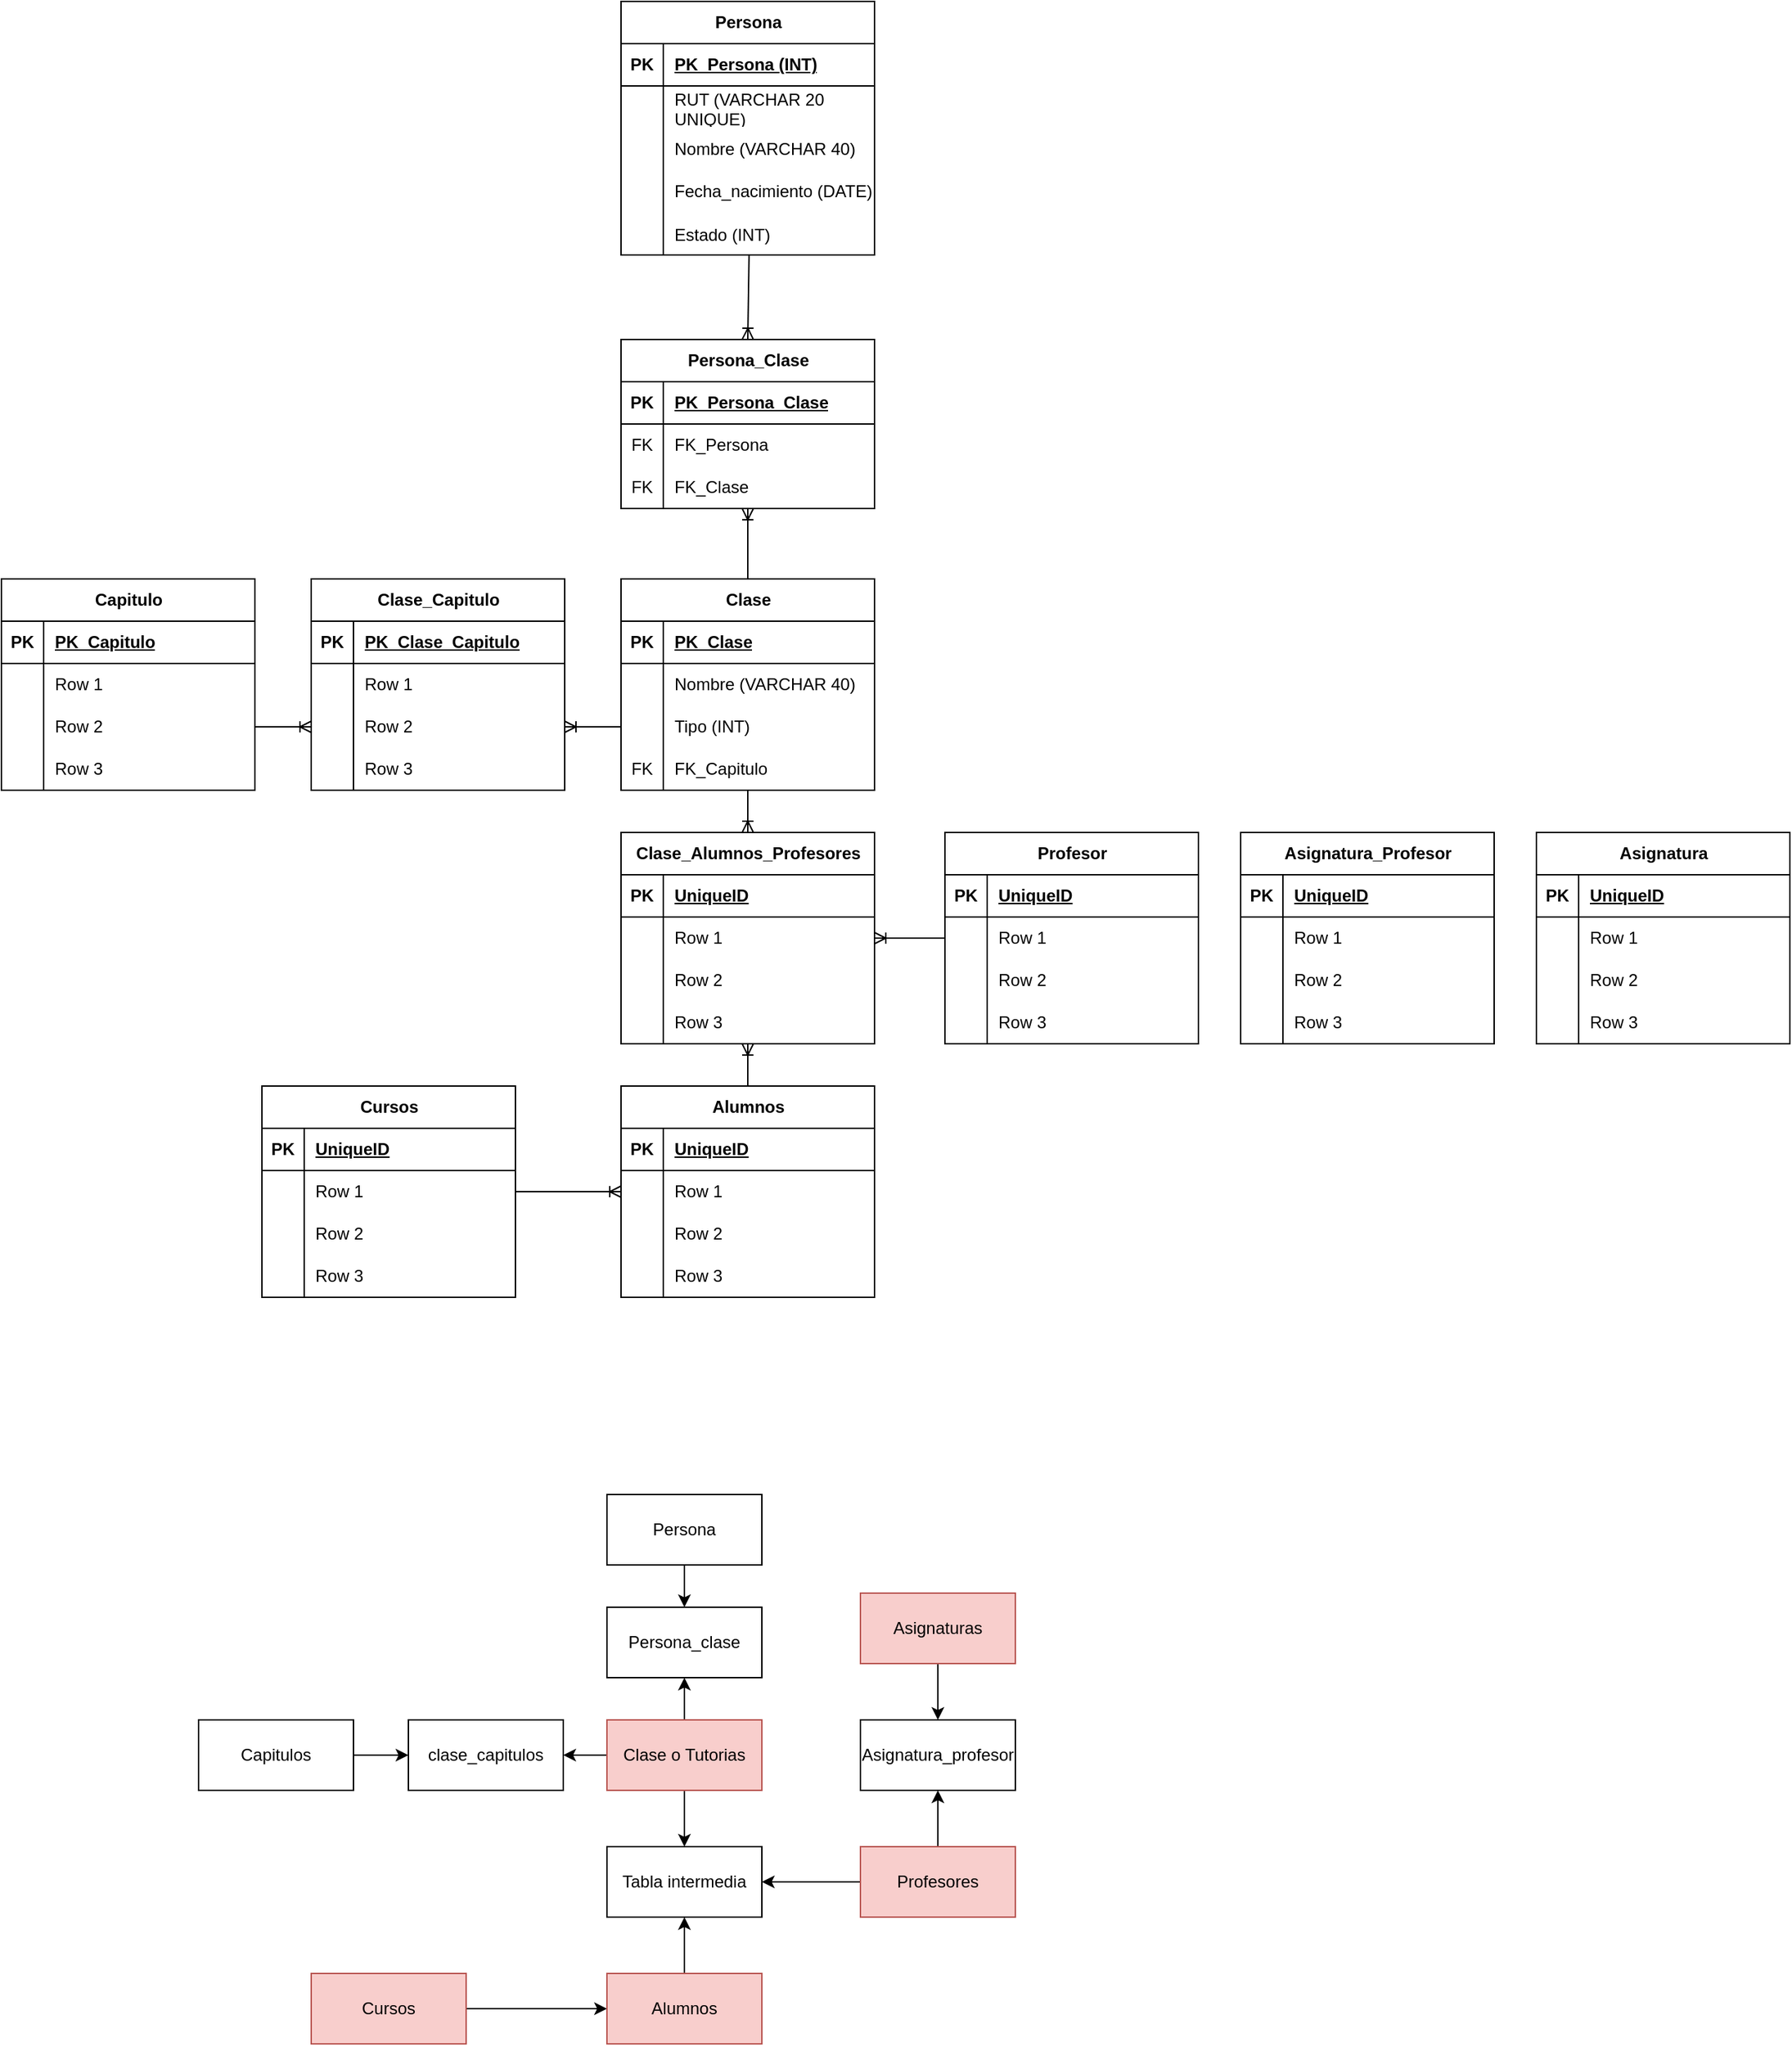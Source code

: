 <mxfile version="21.2.9" type="device">
  <diagram name="Página-1" id="-3SfGGY65m3HODbIYeNW">
    <mxGraphModel dx="1379" dy="1965" grid="1" gridSize="10" guides="1" tooltips="1" connect="1" arrows="1" fold="1" page="1" pageScale="1" pageWidth="827" pageHeight="1169" math="0" shadow="0">
      <root>
        <mxCell id="0" />
        <mxCell id="1" parent="0" />
        <mxCell id="-TCBAffsv6hksoeef8Ba-17" style="edgeStyle=orthogonalEdgeStyle;rounded=0;orthogonalLoop=1;jettySize=auto;html=1;" edge="1" parent="1" source="-TCBAffsv6hksoeef8Ba-10" target="-TCBAffsv6hksoeef8Ba-12">
          <mxGeometry relative="1" as="geometry" />
        </mxCell>
        <mxCell id="-TCBAffsv6hksoeef8Ba-10" value="Cursos" style="html=1;whiteSpace=wrap;fillColor=#f8cecc;strokeColor=#b85450;" vertex="1" parent="1">
          <mxGeometry x="290" y="1260" width="110" height="50" as="geometry" />
        </mxCell>
        <mxCell id="-TCBAffsv6hksoeef8Ba-38" style="edgeStyle=orthogonalEdgeStyle;rounded=0;orthogonalLoop=1;jettySize=auto;html=1;exitX=0;exitY=0.5;exitDx=0;exitDy=0;entryX=1;entryY=0.5;entryDx=0;entryDy=0;" edge="1" parent="1" source="-TCBAffsv6hksoeef8Ba-11" target="-TCBAffsv6hksoeef8Ba-34">
          <mxGeometry relative="1" as="geometry" />
        </mxCell>
        <mxCell id="-TCBAffsv6hksoeef8Ba-42" style="edgeStyle=orthogonalEdgeStyle;rounded=0;orthogonalLoop=1;jettySize=auto;html=1;exitX=0.5;exitY=1;exitDx=0;exitDy=0;entryX=0.5;entryY=0;entryDx=0;entryDy=0;" edge="1" parent="1" source="-TCBAffsv6hksoeef8Ba-11" target="-TCBAffsv6hksoeef8Ba-23">
          <mxGeometry relative="1" as="geometry" />
        </mxCell>
        <mxCell id="-TCBAffsv6hksoeef8Ba-46" style="edgeStyle=orthogonalEdgeStyle;rounded=0;orthogonalLoop=1;jettySize=auto;html=1;exitX=0.5;exitY=0;exitDx=0;exitDy=0;entryX=0.5;entryY=1;entryDx=0;entryDy=0;" edge="1" parent="1" source="-TCBAffsv6hksoeef8Ba-11" target="-TCBAffsv6hksoeef8Ba-44">
          <mxGeometry relative="1" as="geometry" />
        </mxCell>
        <mxCell id="-TCBAffsv6hksoeef8Ba-11" value="Clase o Tutorias" style="html=1;whiteSpace=wrap;fillColor=#f8cecc;strokeColor=#b85450;" vertex="1" parent="1">
          <mxGeometry x="500" y="1080" width="110" height="50" as="geometry" />
        </mxCell>
        <mxCell id="-TCBAffsv6hksoeef8Ba-43" value="" style="edgeStyle=orthogonalEdgeStyle;rounded=0;orthogonalLoop=1;jettySize=auto;html=1;" edge="1" parent="1" source="-TCBAffsv6hksoeef8Ba-12" target="-TCBAffsv6hksoeef8Ba-23">
          <mxGeometry relative="1" as="geometry" />
        </mxCell>
        <mxCell id="-TCBAffsv6hksoeef8Ba-12" value="Alumnos" style="html=1;whiteSpace=wrap;fillColor=#f8cecc;strokeColor=#b85450;" vertex="1" parent="1">
          <mxGeometry x="500" y="1260" width="110" height="50" as="geometry" />
        </mxCell>
        <mxCell id="-TCBAffsv6hksoeef8Ba-40" style="edgeStyle=orthogonalEdgeStyle;rounded=0;orthogonalLoop=1;jettySize=auto;html=1;exitX=0.5;exitY=0;exitDx=0;exitDy=0;" edge="1" parent="1" source="-TCBAffsv6hksoeef8Ba-13" target="-TCBAffsv6hksoeef8Ba-27">
          <mxGeometry relative="1" as="geometry" />
        </mxCell>
        <mxCell id="-TCBAffsv6hksoeef8Ba-41" style="edgeStyle=orthogonalEdgeStyle;rounded=0;orthogonalLoop=1;jettySize=auto;html=1;exitX=0;exitY=0.5;exitDx=0;exitDy=0;entryX=1;entryY=0.5;entryDx=0;entryDy=0;" edge="1" parent="1" source="-TCBAffsv6hksoeef8Ba-13" target="-TCBAffsv6hksoeef8Ba-23">
          <mxGeometry relative="1" as="geometry" />
        </mxCell>
        <mxCell id="-TCBAffsv6hksoeef8Ba-13" value="Profesores" style="html=1;whiteSpace=wrap;fillColor=#f8cecc;strokeColor=#b85450;" vertex="1" parent="1">
          <mxGeometry x="680" y="1170" width="110" height="50" as="geometry" />
        </mxCell>
        <mxCell id="-TCBAffsv6hksoeef8Ba-39" style="edgeStyle=orthogonalEdgeStyle;rounded=0;orthogonalLoop=1;jettySize=auto;html=1;exitX=0.5;exitY=1;exitDx=0;exitDy=0;" edge="1" parent="1" source="-TCBAffsv6hksoeef8Ba-14" target="-TCBAffsv6hksoeef8Ba-27">
          <mxGeometry relative="1" as="geometry" />
        </mxCell>
        <mxCell id="-TCBAffsv6hksoeef8Ba-14" value="Asignaturas" style="html=1;whiteSpace=wrap;fillColor=#f8cecc;strokeColor=#b85450;" vertex="1" parent="1">
          <mxGeometry x="680" y="990" width="110" height="50" as="geometry" />
        </mxCell>
        <mxCell id="-TCBAffsv6hksoeef8Ba-23" value="Tabla intermedia" style="html=1;whiteSpace=wrap;" vertex="1" parent="1">
          <mxGeometry x="500" y="1170" width="110" height="50" as="geometry" />
        </mxCell>
        <mxCell id="-TCBAffsv6hksoeef8Ba-27" value="Asignatura_profesor" style="html=1;whiteSpace=wrap;" vertex="1" parent="1">
          <mxGeometry x="680" y="1080" width="110" height="50" as="geometry" />
        </mxCell>
        <mxCell id="-TCBAffsv6hksoeef8Ba-35" style="edgeStyle=orthogonalEdgeStyle;rounded=0;orthogonalLoop=1;jettySize=auto;html=1;exitX=1;exitY=0.5;exitDx=0;exitDy=0;entryX=0;entryY=0.5;entryDx=0;entryDy=0;" edge="1" parent="1" source="-TCBAffsv6hksoeef8Ba-32" target="-TCBAffsv6hksoeef8Ba-34">
          <mxGeometry relative="1" as="geometry" />
        </mxCell>
        <mxCell id="-TCBAffsv6hksoeef8Ba-32" value="Capitulos" style="html=1;whiteSpace=wrap;" vertex="1" parent="1">
          <mxGeometry x="210" y="1080" width="110" height="50" as="geometry" />
        </mxCell>
        <mxCell id="-TCBAffsv6hksoeef8Ba-34" value="clase_capitulos" style="html=1;whiteSpace=wrap;" vertex="1" parent="1">
          <mxGeometry x="359" y="1080" width="110" height="50" as="geometry" />
        </mxCell>
        <mxCell id="-TCBAffsv6hksoeef8Ba-44" value="Persona_clase" style="html=1;whiteSpace=wrap;" vertex="1" parent="1">
          <mxGeometry x="500" y="1000" width="110" height="50" as="geometry" />
        </mxCell>
        <mxCell id="-TCBAffsv6hksoeef8Ba-47" style="edgeStyle=orthogonalEdgeStyle;rounded=0;orthogonalLoop=1;jettySize=auto;html=1;exitX=0.5;exitY=1;exitDx=0;exitDy=0;entryX=0.5;entryY=0;entryDx=0;entryDy=0;" edge="1" parent="1" source="-TCBAffsv6hksoeef8Ba-45" target="-TCBAffsv6hksoeef8Ba-44">
          <mxGeometry relative="1" as="geometry" />
        </mxCell>
        <mxCell id="-TCBAffsv6hksoeef8Ba-45" value="Persona" style="html=1;whiteSpace=wrap;" vertex="1" parent="1">
          <mxGeometry x="500" y="920" width="110" height="50" as="geometry" />
        </mxCell>
        <mxCell id="-TCBAffsv6hksoeef8Ba-53" value="Alumnos" style="shape=table;startSize=30;container=1;collapsible=1;childLayout=tableLayout;fixedRows=1;rowLines=0;fontStyle=1;align=center;resizeLast=1;html=1;" vertex="1" parent="1">
          <mxGeometry x="510" y="630" width="180" height="150" as="geometry" />
        </mxCell>
        <mxCell id="-TCBAffsv6hksoeef8Ba-54" value="" style="shape=tableRow;horizontal=0;startSize=0;swimlaneHead=0;swimlaneBody=0;fillColor=none;collapsible=0;dropTarget=0;points=[[0,0.5],[1,0.5]];portConstraint=eastwest;top=0;left=0;right=0;bottom=1;" vertex="1" parent="-TCBAffsv6hksoeef8Ba-53">
          <mxGeometry y="30" width="180" height="30" as="geometry" />
        </mxCell>
        <mxCell id="-TCBAffsv6hksoeef8Ba-55" value="PK" style="shape=partialRectangle;connectable=0;fillColor=none;top=0;left=0;bottom=0;right=0;fontStyle=1;overflow=hidden;whiteSpace=wrap;html=1;" vertex="1" parent="-TCBAffsv6hksoeef8Ba-54">
          <mxGeometry width="30" height="30" as="geometry">
            <mxRectangle width="30" height="30" as="alternateBounds" />
          </mxGeometry>
        </mxCell>
        <mxCell id="-TCBAffsv6hksoeef8Ba-56" value="UniqueID" style="shape=partialRectangle;connectable=0;fillColor=none;top=0;left=0;bottom=0;right=0;align=left;spacingLeft=6;fontStyle=5;overflow=hidden;whiteSpace=wrap;html=1;" vertex="1" parent="-TCBAffsv6hksoeef8Ba-54">
          <mxGeometry x="30" width="150" height="30" as="geometry">
            <mxRectangle width="150" height="30" as="alternateBounds" />
          </mxGeometry>
        </mxCell>
        <mxCell id="-TCBAffsv6hksoeef8Ba-57" value="" style="shape=tableRow;horizontal=0;startSize=0;swimlaneHead=0;swimlaneBody=0;fillColor=none;collapsible=0;dropTarget=0;points=[[0,0.5],[1,0.5]];portConstraint=eastwest;top=0;left=0;right=0;bottom=0;" vertex="1" parent="-TCBAffsv6hksoeef8Ba-53">
          <mxGeometry y="60" width="180" height="30" as="geometry" />
        </mxCell>
        <mxCell id="-TCBAffsv6hksoeef8Ba-58" value="" style="shape=partialRectangle;connectable=0;fillColor=none;top=0;left=0;bottom=0;right=0;editable=1;overflow=hidden;whiteSpace=wrap;html=1;" vertex="1" parent="-TCBAffsv6hksoeef8Ba-57">
          <mxGeometry width="30" height="30" as="geometry">
            <mxRectangle width="30" height="30" as="alternateBounds" />
          </mxGeometry>
        </mxCell>
        <mxCell id="-TCBAffsv6hksoeef8Ba-59" value="Row 1" style="shape=partialRectangle;connectable=0;fillColor=none;top=0;left=0;bottom=0;right=0;align=left;spacingLeft=6;overflow=hidden;whiteSpace=wrap;html=1;" vertex="1" parent="-TCBAffsv6hksoeef8Ba-57">
          <mxGeometry x="30" width="150" height="30" as="geometry">
            <mxRectangle width="150" height="30" as="alternateBounds" />
          </mxGeometry>
        </mxCell>
        <mxCell id="-TCBAffsv6hksoeef8Ba-60" value="" style="shape=tableRow;horizontal=0;startSize=0;swimlaneHead=0;swimlaneBody=0;fillColor=none;collapsible=0;dropTarget=0;points=[[0,0.5],[1,0.5]];portConstraint=eastwest;top=0;left=0;right=0;bottom=0;" vertex="1" parent="-TCBAffsv6hksoeef8Ba-53">
          <mxGeometry y="90" width="180" height="30" as="geometry" />
        </mxCell>
        <mxCell id="-TCBAffsv6hksoeef8Ba-61" value="" style="shape=partialRectangle;connectable=0;fillColor=none;top=0;left=0;bottom=0;right=0;editable=1;overflow=hidden;whiteSpace=wrap;html=1;" vertex="1" parent="-TCBAffsv6hksoeef8Ba-60">
          <mxGeometry width="30" height="30" as="geometry">
            <mxRectangle width="30" height="30" as="alternateBounds" />
          </mxGeometry>
        </mxCell>
        <mxCell id="-TCBAffsv6hksoeef8Ba-62" value="Row 2" style="shape=partialRectangle;connectable=0;fillColor=none;top=0;left=0;bottom=0;right=0;align=left;spacingLeft=6;overflow=hidden;whiteSpace=wrap;html=1;" vertex="1" parent="-TCBAffsv6hksoeef8Ba-60">
          <mxGeometry x="30" width="150" height="30" as="geometry">
            <mxRectangle width="150" height="30" as="alternateBounds" />
          </mxGeometry>
        </mxCell>
        <mxCell id="-TCBAffsv6hksoeef8Ba-63" value="" style="shape=tableRow;horizontal=0;startSize=0;swimlaneHead=0;swimlaneBody=0;fillColor=none;collapsible=0;dropTarget=0;points=[[0,0.5],[1,0.5]];portConstraint=eastwest;top=0;left=0;right=0;bottom=0;" vertex="1" parent="-TCBAffsv6hksoeef8Ba-53">
          <mxGeometry y="120" width="180" height="30" as="geometry" />
        </mxCell>
        <mxCell id="-TCBAffsv6hksoeef8Ba-64" value="" style="shape=partialRectangle;connectable=0;fillColor=none;top=0;left=0;bottom=0;right=0;editable=1;overflow=hidden;whiteSpace=wrap;html=1;" vertex="1" parent="-TCBAffsv6hksoeef8Ba-63">
          <mxGeometry width="30" height="30" as="geometry">
            <mxRectangle width="30" height="30" as="alternateBounds" />
          </mxGeometry>
        </mxCell>
        <mxCell id="-TCBAffsv6hksoeef8Ba-65" value="Row 3" style="shape=partialRectangle;connectable=0;fillColor=none;top=0;left=0;bottom=0;right=0;align=left;spacingLeft=6;overflow=hidden;whiteSpace=wrap;html=1;" vertex="1" parent="-TCBAffsv6hksoeef8Ba-63">
          <mxGeometry x="30" width="150" height="30" as="geometry">
            <mxRectangle width="150" height="30" as="alternateBounds" />
          </mxGeometry>
        </mxCell>
        <mxCell id="-TCBAffsv6hksoeef8Ba-66" value="Clase" style="shape=table;startSize=30;container=1;collapsible=1;childLayout=tableLayout;fixedRows=1;rowLines=0;fontStyle=1;align=center;resizeLast=1;html=1;" vertex="1" parent="1">
          <mxGeometry x="510" y="270" width="180" height="150" as="geometry" />
        </mxCell>
        <mxCell id="-TCBAffsv6hksoeef8Ba-67" value="" style="shape=tableRow;horizontal=0;startSize=0;swimlaneHead=0;swimlaneBody=0;fillColor=none;collapsible=0;dropTarget=0;points=[[0,0.5],[1,0.5]];portConstraint=eastwest;top=0;left=0;right=0;bottom=1;" vertex="1" parent="-TCBAffsv6hksoeef8Ba-66">
          <mxGeometry y="30" width="180" height="30" as="geometry" />
        </mxCell>
        <mxCell id="-TCBAffsv6hksoeef8Ba-68" value="PK" style="shape=partialRectangle;connectable=0;fillColor=none;top=0;left=0;bottom=0;right=0;fontStyle=1;overflow=hidden;whiteSpace=wrap;html=1;" vertex="1" parent="-TCBAffsv6hksoeef8Ba-67">
          <mxGeometry width="30" height="30" as="geometry">
            <mxRectangle width="30" height="30" as="alternateBounds" />
          </mxGeometry>
        </mxCell>
        <mxCell id="-TCBAffsv6hksoeef8Ba-69" value="PK_Clase" style="shape=partialRectangle;connectable=0;fillColor=none;top=0;left=0;bottom=0;right=0;align=left;spacingLeft=6;fontStyle=5;overflow=hidden;whiteSpace=wrap;html=1;" vertex="1" parent="-TCBAffsv6hksoeef8Ba-67">
          <mxGeometry x="30" width="150" height="30" as="geometry">
            <mxRectangle width="150" height="30" as="alternateBounds" />
          </mxGeometry>
        </mxCell>
        <mxCell id="-TCBAffsv6hksoeef8Ba-70" value="" style="shape=tableRow;horizontal=0;startSize=0;swimlaneHead=0;swimlaneBody=0;fillColor=none;collapsible=0;dropTarget=0;points=[[0,0.5],[1,0.5]];portConstraint=eastwest;top=0;left=0;right=0;bottom=0;" vertex="1" parent="-TCBAffsv6hksoeef8Ba-66">
          <mxGeometry y="60" width="180" height="30" as="geometry" />
        </mxCell>
        <mxCell id="-TCBAffsv6hksoeef8Ba-71" value="" style="shape=partialRectangle;connectable=0;fillColor=none;top=0;left=0;bottom=0;right=0;editable=1;overflow=hidden;whiteSpace=wrap;html=1;" vertex="1" parent="-TCBAffsv6hksoeef8Ba-70">
          <mxGeometry width="30" height="30" as="geometry">
            <mxRectangle width="30" height="30" as="alternateBounds" />
          </mxGeometry>
        </mxCell>
        <mxCell id="-TCBAffsv6hksoeef8Ba-72" value="Nombre (VARCHAR 40)" style="shape=partialRectangle;connectable=0;fillColor=none;top=0;left=0;bottom=0;right=0;align=left;spacingLeft=6;overflow=hidden;whiteSpace=wrap;html=1;" vertex="1" parent="-TCBAffsv6hksoeef8Ba-70">
          <mxGeometry x="30" width="150" height="30" as="geometry">
            <mxRectangle width="150" height="30" as="alternateBounds" />
          </mxGeometry>
        </mxCell>
        <mxCell id="-TCBAffsv6hksoeef8Ba-73" value="" style="shape=tableRow;horizontal=0;startSize=0;swimlaneHead=0;swimlaneBody=0;fillColor=none;collapsible=0;dropTarget=0;points=[[0,0.5],[1,0.5]];portConstraint=eastwest;top=0;left=0;right=0;bottom=0;" vertex="1" parent="-TCBAffsv6hksoeef8Ba-66">
          <mxGeometry y="90" width="180" height="30" as="geometry" />
        </mxCell>
        <mxCell id="-TCBAffsv6hksoeef8Ba-74" value="" style="shape=partialRectangle;connectable=0;fillColor=none;top=0;left=0;bottom=0;right=0;editable=1;overflow=hidden;whiteSpace=wrap;html=1;" vertex="1" parent="-TCBAffsv6hksoeef8Ba-73">
          <mxGeometry width="30" height="30" as="geometry">
            <mxRectangle width="30" height="30" as="alternateBounds" />
          </mxGeometry>
        </mxCell>
        <mxCell id="-TCBAffsv6hksoeef8Ba-75" value="Tipo (INT)" style="shape=partialRectangle;connectable=0;fillColor=none;top=0;left=0;bottom=0;right=0;align=left;spacingLeft=6;overflow=hidden;whiteSpace=wrap;html=1;" vertex="1" parent="-TCBAffsv6hksoeef8Ba-73">
          <mxGeometry x="30" width="150" height="30" as="geometry">
            <mxRectangle width="150" height="30" as="alternateBounds" />
          </mxGeometry>
        </mxCell>
        <mxCell id="-TCBAffsv6hksoeef8Ba-209" value="" style="shape=tableRow;horizontal=0;startSize=0;swimlaneHead=0;swimlaneBody=0;fillColor=none;collapsible=0;dropTarget=0;points=[[0,0.5],[1,0.5]];portConstraint=eastwest;top=0;left=0;right=0;bottom=0;" vertex="1" parent="-TCBAffsv6hksoeef8Ba-66">
          <mxGeometry y="120" width="180" height="30" as="geometry" />
        </mxCell>
        <mxCell id="-TCBAffsv6hksoeef8Ba-210" value="FK" style="shape=partialRectangle;connectable=0;fillColor=none;top=0;left=0;bottom=0;right=0;fontStyle=0;overflow=hidden;whiteSpace=wrap;html=1;" vertex="1" parent="-TCBAffsv6hksoeef8Ba-209">
          <mxGeometry width="30" height="30" as="geometry">
            <mxRectangle width="30" height="30" as="alternateBounds" />
          </mxGeometry>
        </mxCell>
        <mxCell id="-TCBAffsv6hksoeef8Ba-211" value="FK_Capitulo" style="shape=partialRectangle;connectable=0;fillColor=none;top=0;left=0;bottom=0;right=0;align=left;spacingLeft=6;fontStyle=0;overflow=hidden;whiteSpace=wrap;html=1;" vertex="1" parent="-TCBAffsv6hksoeef8Ba-209">
          <mxGeometry x="30" width="150" height="30" as="geometry">
            <mxRectangle width="150" height="30" as="alternateBounds" />
          </mxGeometry>
        </mxCell>
        <mxCell id="-TCBAffsv6hksoeef8Ba-79" value="Persona" style="shape=table;startSize=30;container=1;collapsible=1;childLayout=tableLayout;fixedRows=1;rowLines=0;fontStyle=1;align=center;resizeLast=1;html=1;" vertex="1" parent="1">
          <mxGeometry x="510" y="-140" width="180" height="180" as="geometry" />
        </mxCell>
        <mxCell id="-TCBAffsv6hksoeef8Ba-80" value="" style="shape=tableRow;horizontal=0;startSize=0;swimlaneHead=0;swimlaneBody=0;fillColor=none;collapsible=0;dropTarget=0;points=[[0,0.5],[1,0.5]];portConstraint=eastwest;top=0;left=0;right=0;bottom=1;" vertex="1" parent="-TCBAffsv6hksoeef8Ba-79">
          <mxGeometry y="30" width="180" height="30" as="geometry" />
        </mxCell>
        <mxCell id="-TCBAffsv6hksoeef8Ba-81" value="PK" style="shape=partialRectangle;connectable=0;fillColor=none;top=0;left=0;bottom=0;right=0;fontStyle=1;overflow=hidden;whiteSpace=wrap;html=1;" vertex="1" parent="-TCBAffsv6hksoeef8Ba-80">
          <mxGeometry width="30" height="30" as="geometry">
            <mxRectangle width="30" height="30" as="alternateBounds" />
          </mxGeometry>
        </mxCell>
        <mxCell id="-TCBAffsv6hksoeef8Ba-82" value="PK_Persona (INT)" style="shape=partialRectangle;connectable=0;fillColor=none;top=0;left=0;bottom=0;right=0;align=left;spacingLeft=6;fontStyle=5;overflow=hidden;whiteSpace=wrap;html=1;" vertex="1" parent="-TCBAffsv6hksoeef8Ba-80">
          <mxGeometry x="30" width="150" height="30" as="geometry">
            <mxRectangle width="150" height="30" as="alternateBounds" />
          </mxGeometry>
        </mxCell>
        <mxCell id="-TCBAffsv6hksoeef8Ba-89" value="" style="shape=tableRow;horizontal=0;startSize=0;swimlaneHead=0;swimlaneBody=0;fillColor=none;collapsible=0;dropTarget=0;points=[[0,0.5],[1,0.5]];portConstraint=eastwest;top=0;left=0;right=0;bottom=0;" vertex="1" parent="-TCBAffsv6hksoeef8Ba-79">
          <mxGeometry y="60" width="180" height="30" as="geometry" />
        </mxCell>
        <mxCell id="-TCBAffsv6hksoeef8Ba-90" value="" style="shape=partialRectangle;connectable=0;fillColor=none;top=0;left=0;bottom=0;right=0;editable=1;overflow=hidden;whiteSpace=wrap;html=1;" vertex="1" parent="-TCBAffsv6hksoeef8Ba-89">
          <mxGeometry width="30" height="30" as="geometry">
            <mxRectangle width="30" height="30" as="alternateBounds" />
          </mxGeometry>
        </mxCell>
        <mxCell id="-TCBAffsv6hksoeef8Ba-91" value="RUT (VARCHAR 20 UNIQUE)" style="shape=partialRectangle;connectable=0;fillColor=none;top=0;left=0;bottom=0;right=0;align=left;spacingLeft=6;overflow=hidden;whiteSpace=wrap;html=1;" vertex="1" parent="-TCBAffsv6hksoeef8Ba-89">
          <mxGeometry x="30" width="150" height="30" as="geometry">
            <mxRectangle width="150" height="30" as="alternateBounds" />
          </mxGeometry>
        </mxCell>
        <mxCell id="-TCBAffsv6hksoeef8Ba-83" value="" style="shape=tableRow;horizontal=0;startSize=0;swimlaneHead=0;swimlaneBody=0;fillColor=none;collapsible=0;dropTarget=0;points=[[0,0.5],[1,0.5]];portConstraint=eastwest;top=0;left=0;right=0;bottom=0;" vertex="1" parent="-TCBAffsv6hksoeef8Ba-79">
          <mxGeometry y="90" width="180" height="30" as="geometry" />
        </mxCell>
        <mxCell id="-TCBAffsv6hksoeef8Ba-84" value="" style="shape=partialRectangle;connectable=0;fillColor=none;top=0;left=0;bottom=0;right=0;editable=1;overflow=hidden;whiteSpace=wrap;html=1;" vertex="1" parent="-TCBAffsv6hksoeef8Ba-83">
          <mxGeometry width="30" height="30" as="geometry">
            <mxRectangle width="30" height="30" as="alternateBounds" />
          </mxGeometry>
        </mxCell>
        <mxCell id="-TCBAffsv6hksoeef8Ba-85" value="Nombre (VARCHAR 40)" style="shape=partialRectangle;connectable=0;fillColor=none;top=0;left=0;bottom=0;right=0;align=left;spacingLeft=6;overflow=hidden;whiteSpace=wrap;html=1;" vertex="1" parent="-TCBAffsv6hksoeef8Ba-83">
          <mxGeometry x="30" width="150" height="30" as="geometry">
            <mxRectangle width="150" height="30" as="alternateBounds" />
          </mxGeometry>
        </mxCell>
        <mxCell id="-TCBAffsv6hksoeef8Ba-86" value="" style="shape=tableRow;horizontal=0;startSize=0;swimlaneHead=0;swimlaneBody=0;fillColor=none;collapsible=0;dropTarget=0;points=[[0,0.5],[1,0.5]];portConstraint=eastwest;top=0;left=0;right=0;bottom=0;" vertex="1" parent="-TCBAffsv6hksoeef8Ba-79">
          <mxGeometry y="120" width="180" height="30" as="geometry" />
        </mxCell>
        <mxCell id="-TCBAffsv6hksoeef8Ba-87" value="" style="shape=partialRectangle;connectable=0;fillColor=none;top=0;left=0;bottom=0;right=0;editable=1;overflow=hidden;whiteSpace=wrap;html=1;" vertex="1" parent="-TCBAffsv6hksoeef8Ba-86">
          <mxGeometry width="30" height="30" as="geometry">
            <mxRectangle width="30" height="30" as="alternateBounds" />
          </mxGeometry>
        </mxCell>
        <mxCell id="-TCBAffsv6hksoeef8Ba-88" value="Fecha_nacimiento (DATE)" style="shape=partialRectangle;connectable=0;fillColor=none;top=0;left=0;bottom=0;right=0;align=left;spacingLeft=6;overflow=hidden;whiteSpace=wrap;html=1;" vertex="1" parent="-TCBAffsv6hksoeef8Ba-86">
          <mxGeometry x="30" width="150" height="30" as="geometry">
            <mxRectangle width="150" height="30" as="alternateBounds" />
          </mxGeometry>
        </mxCell>
        <mxCell id="-TCBAffsv6hksoeef8Ba-199" value="" style="shape=tableRow;horizontal=0;startSize=0;swimlaneHead=0;swimlaneBody=0;fillColor=none;collapsible=0;dropTarget=0;points=[[0,0.5],[1,0.5]];portConstraint=eastwest;top=0;left=0;right=0;bottom=0;" vertex="1" parent="-TCBAffsv6hksoeef8Ba-79">
          <mxGeometry y="150" width="180" height="30" as="geometry" />
        </mxCell>
        <mxCell id="-TCBAffsv6hksoeef8Ba-200" value="" style="shape=partialRectangle;connectable=0;fillColor=none;top=0;left=0;bottom=0;right=0;editable=1;overflow=hidden;" vertex="1" parent="-TCBAffsv6hksoeef8Ba-199">
          <mxGeometry width="30" height="30" as="geometry">
            <mxRectangle width="30" height="30" as="alternateBounds" />
          </mxGeometry>
        </mxCell>
        <mxCell id="-TCBAffsv6hksoeef8Ba-201" value="Estado (INT)" style="shape=partialRectangle;connectable=0;fillColor=none;top=0;left=0;bottom=0;right=0;align=left;spacingLeft=6;overflow=hidden;" vertex="1" parent="-TCBAffsv6hksoeef8Ba-199">
          <mxGeometry x="30" width="150" height="30" as="geometry">
            <mxRectangle width="150" height="30" as="alternateBounds" />
          </mxGeometry>
        </mxCell>
        <mxCell id="-TCBAffsv6hksoeef8Ba-92" value="Persona_Clase" style="shape=table;startSize=30;container=1;collapsible=1;childLayout=tableLayout;fixedRows=1;rowLines=0;fontStyle=1;align=center;resizeLast=1;html=1;" vertex="1" parent="1">
          <mxGeometry x="510" y="100" width="180" height="120" as="geometry" />
        </mxCell>
        <mxCell id="-TCBAffsv6hksoeef8Ba-93" value="" style="shape=tableRow;horizontal=0;startSize=0;swimlaneHead=0;swimlaneBody=0;fillColor=none;collapsible=0;dropTarget=0;points=[[0,0.5],[1,0.5]];portConstraint=eastwest;top=0;left=0;right=0;bottom=1;" vertex="1" parent="-TCBAffsv6hksoeef8Ba-92">
          <mxGeometry y="30" width="180" height="30" as="geometry" />
        </mxCell>
        <mxCell id="-TCBAffsv6hksoeef8Ba-94" value="PK" style="shape=partialRectangle;connectable=0;fillColor=none;top=0;left=0;bottom=0;right=0;fontStyle=1;overflow=hidden;whiteSpace=wrap;html=1;" vertex="1" parent="-TCBAffsv6hksoeef8Ba-93">
          <mxGeometry width="30" height="30" as="geometry">
            <mxRectangle width="30" height="30" as="alternateBounds" />
          </mxGeometry>
        </mxCell>
        <mxCell id="-TCBAffsv6hksoeef8Ba-95" value="PK_Persona_Clase" style="shape=partialRectangle;connectable=0;fillColor=none;top=0;left=0;bottom=0;right=0;align=left;spacingLeft=6;fontStyle=5;overflow=hidden;whiteSpace=wrap;html=1;" vertex="1" parent="-TCBAffsv6hksoeef8Ba-93">
          <mxGeometry x="30" width="150" height="30" as="geometry">
            <mxRectangle width="150" height="30" as="alternateBounds" />
          </mxGeometry>
        </mxCell>
        <mxCell id="-TCBAffsv6hksoeef8Ba-203" value="" style="shape=tableRow;horizontal=0;startSize=0;swimlaneHead=0;swimlaneBody=0;fillColor=none;collapsible=0;dropTarget=0;points=[[0,0.5],[1,0.5]];portConstraint=eastwest;top=0;left=0;right=0;bottom=0;" vertex="1" parent="-TCBAffsv6hksoeef8Ba-92">
          <mxGeometry y="60" width="180" height="30" as="geometry" />
        </mxCell>
        <mxCell id="-TCBAffsv6hksoeef8Ba-204" value="FK" style="shape=partialRectangle;connectable=0;fillColor=none;top=0;left=0;bottom=0;right=0;fontStyle=0;overflow=hidden;whiteSpace=wrap;html=1;" vertex="1" parent="-TCBAffsv6hksoeef8Ba-203">
          <mxGeometry width="30" height="30" as="geometry">
            <mxRectangle width="30" height="30" as="alternateBounds" />
          </mxGeometry>
        </mxCell>
        <mxCell id="-TCBAffsv6hksoeef8Ba-205" value="FK_Persona" style="shape=partialRectangle;connectable=0;fillColor=none;top=0;left=0;bottom=0;right=0;align=left;spacingLeft=6;fontStyle=0;overflow=hidden;whiteSpace=wrap;html=1;" vertex="1" parent="-TCBAffsv6hksoeef8Ba-203">
          <mxGeometry x="30" width="150" height="30" as="geometry">
            <mxRectangle width="150" height="30" as="alternateBounds" />
          </mxGeometry>
        </mxCell>
        <mxCell id="-TCBAffsv6hksoeef8Ba-206" value="" style="shape=tableRow;horizontal=0;startSize=0;swimlaneHead=0;swimlaneBody=0;fillColor=none;collapsible=0;dropTarget=0;points=[[0,0.5],[1,0.5]];portConstraint=eastwest;top=0;left=0;right=0;bottom=0;" vertex="1" parent="-TCBAffsv6hksoeef8Ba-92">
          <mxGeometry y="90" width="180" height="30" as="geometry" />
        </mxCell>
        <mxCell id="-TCBAffsv6hksoeef8Ba-207" value="FK" style="shape=partialRectangle;connectable=0;fillColor=none;top=0;left=0;bottom=0;right=0;fontStyle=0;overflow=hidden;whiteSpace=wrap;html=1;" vertex="1" parent="-TCBAffsv6hksoeef8Ba-206">
          <mxGeometry width="30" height="30" as="geometry">
            <mxRectangle width="30" height="30" as="alternateBounds" />
          </mxGeometry>
        </mxCell>
        <mxCell id="-TCBAffsv6hksoeef8Ba-208" value="FK_Clase" style="shape=partialRectangle;connectable=0;fillColor=none;top=0;left=0;bottom=0;right=0;align=left;spacingLeft=6;fontStyle=0;overflow=hidden;whiteSpace=wrap;html=1;" vertex="1" parent="-TCBAffsv6hksoeef8Ba-206">
          <mxGeometry x="30" width="150" height="30" as="geometry">
            <mxRectangle width="150" height="30" as="alternateBounds" />
          </mxGeometry>
        </mxCell>
        <mxCell id="-TCBAffsv6hksoeef8Ba-105" value="Cursos" style="shape=table;startSize=30;container=1;collapsible=1;childLayout=tableLayout;fixedRows=1;rowLines=0;fontStyle=1;align=center;resizeLast=1;html=1;" vertex="1" parent="1">
          <mxGeometry x="255" y="630" width="180" height="150" as="geometry" />
        </mxCell>
        <mxCell id="-TCBAffsv6hksoeef8Ba-106" value="" style="shape=tableRow;horizontal=0;startSize=0;swimlaneHead=0;swimlaneBody=0;fillColor=none;collapsible=0;dropTarget=0;points=[[0,0.5],[1,0.5]];portConstraint=eastwest;top=0;left=0;right=0;bottom=1;" vertex="1" parent="-TCBAffsv6hksoeef8Ba-105">
          <mxGeometry y="30" width="180" height="30" as="geometry" />
        </mxCell>
        <mxCell id="-TCBAffsv6hksoeef8Ba-107" value="PK" style="shape=partialRectangle;connectable=0;fillColor=none;top=0;left=0;bottom=0;right=0;fontStyle=1;overflow=hidden;whiteSpace=wrap;html=1;" vertex="1" parent="-TCBAffsv6hksoeef8Ba-106">
          <mxGeometry width="30" height="30" as="geometry">
            <mxRectangle width="30" height="30" as="alternateBounds" />
          </mxGeometry>
        </mxCell>
        <mxCell id="-TCBAffsv6hksoeef8Ba-108" value="UniqueID" style="shape=partialRectangle;connectable=0;fillColor=none;top=0;left=0;bottom=0;right=0;align=left;spacingLeft=6;fontStyle=5;overflow=hidden;whiteSpace=wrap;html=1;" vertex="1" parent="-TCBAffsv6hksoeef8Ba-106">
          <mxGeometry x="30" width="150" height="30" as="geometry">
            <mxRectangle width="150" height="30" as="alternateBounds" />
          </mxGeometry>
        </mxCell>
        <mxCell id="-TCBAffsv6hksoeef8Ba-109" value="" style="shape=tableRow;horizontal=0;startSize=0;swimlaneHead=0;swimlaneBody=0;fillColor=none;collapsible=0;dropTarget=0;points=[[0,0.5],[1,0.5]];portConstraint=eastwest;top=0;left=0;right=0;bottom=0;" vertex="1" parent="-TCBAffsv6hksoeef8Ba-105">
          <mxGeometry y="60" width="180" height="30" as="geometry" />
        </mxCell>
        <mxCell id="-TCBAffsv6hksoeef8Ba-110" value="" style="shape=partialRectangle;connectable=0;fillColor=none;top=0;left=0;bottom=0;right=0;editable=1;overflow=hidden;whiteSpace=wrap;html=1;" vertex="1" parent="-TCBAffsv6hksoeef8Ba-109">
          <mxGeometry width="30" height="30" as="geometry">
            <mxRectangle width="30" height="30" as="alternateBounds" />
          </mxGeometry>
        </mxCell>
        <mxCell id="-TCBAffsv6hksoeef8Ba-111" value="Row 1" style="shape=partialRectangle;connectable=0;fillColor=none;top=0;left=0;bottom=0;right=0;align=left;spacingLeft=6;overflow=hidden;whiteSpace=wrap;html=1;" vertex="1" parent="-TCBAffsv6hksoeef8Ba-109">
          <mxGeometry x="30" width="150" height="30" as="geometry">
            <mxRectangle width="150" height="30" as="alternateBounds" />
          </mxGeometry>
        </mxCell>
        <mxCell id="-TCBAffsv6hksoeef8Ba-112" value="" style="shape=tableRow;horizontal=0;startSize=0;swimlaneHead=0;swimlaneBody=0;fillColor=none;collapsible=0;dropTarget=0;points=[[0,0.5],[1,0.5]];portConstraint=eastwest;top=0;left=0;right=0;bottom=0;" vertex="1" parent="-TCBAffsv6hksoeef8Ba-105">
          <mxGeometry y="90" width="180" height="30" as="geometry" />
        </mxCell>
        <mxCell id="-TCBAffsv6hksoeef8Ba-113" value="" style="shape=partialRectangle;connectable=0;fillColor=none;top=0;left=0;bottom=0;right=0;editable=1;overflow=hidden;whiteSpace=wrap;html=1;" vertex="1" parent="-TCBAffsv6hksoeef8Ba-112">
          <mxGeometry width="30" height="30" as="geometry">
            <mxRectangle width="30" height="30" as="alternateBounds" />
          </mxGeometry>
        </mxCell>
        <mxCell id="-TCBAffsv6hksoeef8Ba-114" value="Row 2" style="shape=partialRectangle;connectable=0;fillColor=none;top=0;left=0;bottom=0;right=0;align=left;spacingLeft=6;overflow=hidden;whiteSpace=wrap;html=1;" vertex="1" parent="-TCBAffsv6hksoeef8Ba-112">
          <mxGeometry x="30" width="150" height="30" as="geometry">
            <mxRectangle width="150" height="30" as="alternateBounds" />
          </mxGeometry>
        </mxCell>
        <mxCell id="-TCBAffsv6hksoeef8Ba-115" value="" style="shape=tableRow;horizontal=0;startSize=0;swimlaneHead=0;swimlaneBody=0;fillColor=none;collapsible=0;dropTarget=0;points=[[0,0.5],[1,0.5]];portConstraint=eastwest;top=0;left=0;right=0;bottom=0;" vertex="1" parent="-TCBAffsv6hksoeef8Ba-105">
          <mxGeometry y="120" width="180" height="30" as="geometry" />
        </mxCell>
        <mxCell id="-TCBAffsv6hksoeef8Ba-116" value="" style="shape=partialRectangle;connectable=0;fillColor=none;top=0;left=0;bottom=0;right=0;editable=1;overflow=hidden;whiteSpace=wrap;html=1;" vertex="1" parent="-TCBAffsv6hksoeef8Ba-115">
          <mxGeometry width="30" height="30" as="geometry">
            <mxRectangle width="30" height="30" as="alternateBounds" />
          </mxGeometry>
        </mxCell>
        <mxCell id="-TCBAffsv6hksoeef8Ba-117" value="Row 3" style="shape=partialRectangle;connectable=0;fillColor=none;top=0;left=0;bottom=0;right=0;align=left;spacingLeft=6;overflow=hidden;whiteSpace=wrap;html=1;" vertex="1" parent="-TCBAffsv6hksoeef8Ba-115">
          <mxGeometry x="30" width="150" height="30" as="geometry">
            <mxRectangle width="150" height="30" as="alternateBounds" />
          </mxGeometry>
        </mxCell>
        <mxCell id="-TCBAffsv6hksoeef8Ba-118" value="Asignatura" style="shape=table;startSize=30;container=1;collapsible=1;childLayout=tableLayout;fixedRows=1;rowLines=0;fontStyle=1;align=center;resizeLast=1;html=1;" vertex="1" parent="1">
          <mxGeometry x="1160" y="450" width="180" height="150" as="geometry" />
        </mxCell>
        <mxCell id="-TCBAffsv6hksoeef8Ba-119" value="" style="shape=tableRow;horizontal=0;startSize=0;swimlaneHead=0;swimlaneBody=0;fillColor=none;collapsible=0;dropTarget=0;points=[[0,0.5],[1,0.5]];portConstraint=eastwest;top=0;left=0;right=0;bottom=1;" vertex="1" parent="-TCBAffsv6hksoeef8Ba-118">
          <mxGeometry y="30" width="180" height="30" as="geometry" />
        </mxCell>
        <mxCell id="-TCBAffsv6hksoeef8Ba-120" value="PK" style="shape=partialRectangle;connectable=0;fillColor=none;top=0;left=0;bottom=0;right=0;fontStyle=1;overflow=hidden;whiteSpace=wrap;html=1;" vertex="1" parent="-TCBAffsv6hksoeef8Ba-119">
          <mxGeometry width="30" height="30" as="geometry">
            <mxRectangle width="30" height="30" as="alternateBounds" />
          </mxGeometry>
        </mxCell>
        <mxCell id="-TCBAffsv6hksoeef8Ba-121" value="UniqueID" style="shape=partialRectangle;connectable=0;fillColor=none;top=0;left=0;bottom=0;right=0;align=left;spacingLeft=6;fontStyle=5;overflow=hidden;whiteSpace=wrap;html=1;" vertex="1" parent="-TCBAffsv6hksoeef8Ba-119">
          <mxGeometry x="30" width="150" height="30" as="geometry">
            <mxRectangle width="150" height="30" as="alternateBounds" />
          </mxGeometry>
        </mxCell>
        <mxCell id="-TCBAffsv6hksoeef8Ba-122" value="" style="shape=tableRow;horizontal=0;startSize=0;swimlaneHead=0;swimlaneBody=0;fillColor=none;collapsible=0;dropTarget=0;points=[[0,0.5],[1,0.5]];portConstraint=eastwest;top=0;left=0;right=0;bottom=0;" vertex="1" parent="-TCBAffsv6hksoeef8Ba-118">
          <mxGeometry y="60" width="180" height="30" as="geometry" />
        </mxCell>
        <mxCell id="-TCBAffsv6hksoeef8Ba-123" value="" style="shape=partialRectangle;connectable=0;fillColor=none;top=0;left=0;bottom=0;right=0;editable=1;overflow=hidden;whiteSpace=wrap;html=1;" vertex="1" parent="-TCBAffsv6hksoeef8Ba-122">
          <mxGeometry width="30" height="30" as="geometry">
            <mxRectangle width="30" height="30" as="alternateBounds" />
          </mxGeometry>
        </mxCell>
        <mxCell id="-TCBAffsv6hksoeef8Ba-124" value="Row 1" style="shape=partialRectangle;connectable=0;fillColor=none;top=0;left=0;bottom=0;right=0;align=left;spacingLeft=6;overflow=hidden;whiteSpace=wrap;html=1;" vertex="1" parent="-TCBAffsv6hksoeef8Ba-122">
          <mxGeometry x="30" width="150" height="30" as="geometry">
            <mxRectangle width="150" height="30" as="alternateBounds" />
          </mxGeometry>
        </mxCell>
        <mxCell id="-TCBAffsv6hksoeef8Ba-125" value="" style="shape=tableRow;horizontal=0;startSize=0;swimlaneHead=0;swimlaneBody=0;fillColor=none;collapsible=0;dropTarget=0;points=[[0,0.5],[1,0.5]];portConstraint=eastwest;top=0;left=0;right=0;bottom=0;" vertex="1" parent="-TCBAffsv6hksoeef8Ba-118">
          <mxGeometry y="90" width="180" height="30" as="geometry" />
        </mxCell>
        <mxCell id="-TCBAffsv6hksoeef8Ba-126" value="" style="shape=partialRectangle;connectable=0;fillColor=none;top=0;left=0;bottom=0;right=0;editable=1;overflow=hidden;whiteSpace=wrap;html=1;" vertex="1" parent="-TCBAffsv6hksoeef8Ba-125">
          <mxGeometry width="30" height="30" as="geometry">
            <mxRectangle width="30" height="30" as="alternateBounds" />
          </mxGeometry>
        </mxCell>
        <mxCell id="-TCBAffsv6hksoeef8Ba-127" value="Row 2" style="shape=partialRectangle;connectable=0;fillColor=none;top=0;left=0;bottom=0;right=0;align=left;spacingLeft=6;overflow=hidden;whiteSpace=wrap;html=1;" vertex="1" parent="-TCBAffsv6hksoeef8Ba-125">
          <mxGeometry x="30" width="150" height="30" as="geometry">
            <mxRectangle width="150" height="30" as="alternateBounds" />
          </mxGeometry>
        </mxCell>
        <mxCell id="-TCBAffsv6hksoeef8Ba-128" value="" style="shape=tableRow;horizontal=0;startSize=0;swimlaneHead=0;swimlaneBody=0;fillColor=none;collapsible=0;dropTarget=0;points=[[0,0.5],[1,0.5]];portConstraint=eastwest;top=0;left=0;right=0;bottom=0;" vertex="1" parent="-TCBAffsv6hksoeef8Ba-118">
          <mxGeometry y="120" width="180" height="30" as="geometry" />
        </mxCell>
        <mxCell id="-TCBAffsv6hksoeef8Ba-129" value="" style="shape=partialRectangle;connectable=0;fillColor=none;top=0;left=0;bottom=0;right=0;editable=1;overflow=hidden;whiteSpace=wrap;html=1;" vertex="1" parent="-TCBAffsv6hksoeef8Ba-128">
          <mxGeometry width="30" height="30" as="geometry">
            <mxRectangle width="30" height="30" as="alternateBounds" />
          </mxGeometry>
        </mxCell>
        <mxCell id="-TCBAffsv6hksoeef8Ba-130" value="Row 3" style="shape=partialRectangle;connectable=0;fillColor=none;top=0;left=0;bottom=0;right=0;align=left;spacingLeft=6;overflow=hidden;whiteSpace=wrap;html=1;" vertex="1" parent="-TCBAffsv6hksoeef8Ba-128">
          <mxGeometry x="30" width="150" height="30" as="geometry">
            <mxRectangle width="150" height="30" as="alternateBounds" />
          </mxGeometry>
        </mxCell>
        <mxCell id="-TCBAffsv6hksoeef8Ba-131" value="Asignatura_Profesor" style="shape=table;startSize=30;container=1;collapsible=1;childLayout=tableLayout;fixedRows=1;rowLines=0;fontStyle=1;align=center;resizeLast=1;html=1;" vertex="1" parent="1">
          <mxGeometry x="950" y="450" width="180" height="150" as="geometry" />
        </mxCell>
        <mxCell id="-TCBAffsv6hksoeef8Ba-132" value="" style="shape=tableRow;horizontal=0;startSize=0;swimlaneHead=0;swimlaneBody=0;fillColor=none;collapsible=0;dropTarget=0;points=[[0,0.5],[1,0.5]];portConstraint=eastwest;top=0;left=0;right=0;bottom=1;" vertex="1" parent="-TCBAffsv6hksoeef8Ba-131">
          <mxGeometry y="30" width="180" height="30" as="geometry" />
        </mxCell>
        <mxCell id="-TCBAffsv6hksoeef8Ba-133" value="PK" style="shape=partialRectangle;connectable=0;fillColor=none;top=0;left=0;bottom=0;right=0;fontStyle=1;overflow=hidden;whiteSpace=wrap;html=1;" vertex="1" parent="-TCBAffsv6hksoeef8Ba-132">
          <mxGeometry width="30" height="30" as="geometry">
            <mxRectangle width="30" height="30" as="alternateBounds" />
          </mxGeometry>
        </mxCell>
        <mxCell id="-TCBAffsv6hksoeef8Ba-134" value="UniqueID" style="shape=partialRectangle;connectable=0;fillColor=none;top=0;left=0;bottom=0;right=0;align=left;spacingLeft=6;fontStyle=5;overflow=hidden;whiteSpace=wrap;html=1;" vertex="1" parent="-TCBAffsv6hksoeef8Ba-132">
          <mxGeometry x="30" width="150" height="30" as="geometry">
            <mxRectangle width="150" height="30" as="alternateBounds" />
          </mxGeometry>
        </mxCell>
        <mxCell id="-TCBAffsv6hksoeef8Ba-135" value="" style="shape=tableRow;horizontal=0;startSize=0;swimlaneHead=0;swimlaneBody=0;fillColor=none;collapsible=0;dropTarget=0;points=[[0,0.5],[1,0.5]];portConstraint=eastwest;top=0;left=0;right=0;bottom=0;" vertex="1" parent="-TCBAffsv6hksoeef8Ba-131">
          <mxGeometry y="60" width="180" height="30" as="geometry" />
        </mxCell>
        <mxCell id="-TCBAffsv6hksoeef8Ba-136" value="" style="shape=partialRectangle;connectable=0;fillColor=none;top=0;left=0;bottom=0;right=0;editable=1;overflow=hidden;whiteSpace=wrap;html=1;" vertex="1" parent="-TCBAffsv6hksoeef8Ba-135">
          <mxGeometry width="30" height="30" as="geometry">
            <mxRectangle width="30" height="30" as="alternateBounds" />
          </mxGeometry>
        </mxCell>
        <mxCell id="-TCBAffsv6hksoeef8Ba-137" value="Row 1" style="shape=partialRectangle;connectable=0;fillColor=none;top=0;left=0;bottom=0;right=0;align=left;spacingLeft=6;overflow=hidden;whiteSpace=wrap;html=1;" vertex="1" parent="-TCBAffsv6hksoeef8Ba-135">
          <mxGeometry x="30" width="150" height="30" as="geometry">
            <mxRectangle width="150" height="30" as="alternateBounds" />
          </mxGeometry>
        </mxCell>
        <mxCell id="-TCBAffsv6hksoeef8Ba-138" value="" style="shape=tableRow;horizontal=0;startSize=0;swimlaneHead=0;swimlaneBody=0;fillColor=none;collapsible=0;dropTarget=0;points=[[0,0.5],[1,0.5]];portConstraint=eastwest;top=0;left=0;right=0;bottom=0;" vertex="1" parent="-TCBAffsv6hksoeef8Ba-131">
          <mxGeometry y="90" width="180" height="30" as="geometry" />
        </mxCell>
        <mxCell id="-TCBAffsv6hksoeef8Ba-139" value="" style="shape=partialRectangle;connectable=0;fillColor=none;top=0;left=0;bottom=0;right=0;editable=1;overflow=hidden;whiteSpace=wrap;html=1;" vertex="1" parent="-TCBAffsv6hksoeef8Ba-138">
          <mxGeometry width="30" height="30" as="geometry">
            <mxRectangle width="30" height="30" as="alternateBounds" />
          </mxGeometry>
        </mxCell>
        <mxCell id="-TCBAffsv6hksoeef8Ba-140" value="Row 2" style="shape=partialRectangle;connectable=0;fillColor=none;top=0;left=0;bottom=0;right=0;align=left;spacingLeft=6;overflow=hidden;whiteSpace=wrap;html=1;" vertex="1" parent="-TCBAffsv6hksoeef8Ba-138">
          <mxGeometry x="30" width="150" height="30" as="geometry">
            <mxRectangle width="150" height="30" as="alternateBounds" />
          </mxGeometry>
        </mxCell>
        <mxCell id="-TCBAffsv6hksoeef8Ba-141" value="" style="shape=tableRow;horizontal=0;startSize=0;swimlaneHead=0;swimlaneBody=0;fillColor=none;collapsible=0;dropTarget=0;points=[[0,0.5],[1,0.5]];portConstraint=eastwest;top=0;left=0;right=0;bottom=0;" vertex="1" parent="-TCBAffsv6hksoeef8Ba-131">
          <mxGeometry y="120" width="180" height="30" as="geometry" />
        </mxCell>
        <mxCell id="-TCBAffsv6hksoeef8Ba-142" value="" style="shape=partialRectangle;connectable=0;fillColor=none;top=0;left=0;bottom=0;right=0;editable=1;overflow=hidden;whiteSpace=wrap;html=1;" vertex="1" parent="-TCBAffsv6hksoeef8Ba-141">
          <mxGeometry width="30" height="30" as="geometry">
            <mxRectangle width="30" height="30" as="alternateBounds" />
          </mxGeometry>
        </mxCell>
        <mxCell id="-TCBAffsv6hksoeef8Ba-143" value="Row 3" style="shape=partialRectangle;connectable=0;fillColor=none;top=0;left=0;bottom=0;right=0;align=left;spacingLeft=6;overflow=hidden;whiteSpace=wrap;html=1;" vertex="1" parent="-TCBAffsv6hksoeef8Ba-141">
          <mxGeometry x="30" width="150" height="30" as="geometry">
            <mxRectangle width="150" height="30" as="alternateBounds" />
          </mxGeometry>
        </mxCell>
        <mxCell id="-TCBAffsv6hksoeef8Ba-144" value="Profesor" style="shape=table;startSize=30;container=1;collapsible=1;childLayout=tableLayout;fixedRows=1;rowLines=0;fontStyle=1;align=center;resizeLast=1;html=1;" vertex="1" parent="1">
          <mxGeometry x="740" y="450" width="180" height="150" as="geometry" />
        </mxCell>
        <mxCell id="-TCBAffsv6hksoeef8Ba-145" value="" style="shape=tableRow;horizontal=0;startSize=0;swimlaneHead=0;swimlaneBody=0;fillColor=none;collapsible=0;dropTarget=0;points=[[0,0.5],[1,0.5]];portConstraint=eastwest;top=0;left=0;right=0;bottom=1;" vertex="1" parent="-TCBAffsv6hksoeef8Ba-144">
          <mxGeometry y="30" width="180" height="30" as="geometry" />
        </mxCell>
        <mxCell id="-TCBAffsv6hksoeef8Ba-146" value="PK" style="shape=partialRectangle;connectable=0;fillColor=none;top=0;left=0;bottom=0;right=0;fontStyle=1;overflow=hidden;whiteSpace=wrap;html=1;" vertex="1" parent="-TCBAffsv6hksoeef8Ba-145">
          <mxGeometry width="30" height="30" as="geometry">
            <mxRectangle width="30" height="30" as="alternateBounds" />
          </mxGeometry>
        </mxCell>
        <mxCell id="-TCBAffsv6hksoeef8Ba-147" value="UniqueID" style="shape=partialRectangle;connectable=0;fillColor=none;top=0;left=0;bottom=0;right=0;align=left;spacingLeft=6;fontStyle=5;overflow=hidden;whiteSpace=wrap;html=1;" vertex="1" parent="-TCBAffsv6hksoeef8Ba-145">
          <mxGeometry x="30" width="150" height="30" as="geometry">
            <mxRectangle width="150" height="30" as="alternateBounds" />
          </mxGeometry>
        </mxCell>
        <mxCell id="-TCBAffsv6hksoeef8Ba-148" value="" style="shape=tableRow;horizontal=0;startSize=0;swimlaneHead=0;swimlaneBody=0;fillColor=none;collapsible=0;dropTarget=0;points=[[0,0.5],[1,0.5]];portConstraint=eastwest;top=0;left=0;right=0;bottom=0;" vertex="1" parent="-TCBAffsv6hksoeef8Ba-144">
          <mxGeometry y="60" width="180" height="30" as="geometry" />
        </mxCell>
        <mxCell id="-TCBAffsv6hksoeef8Ba-149" value="" style="shape=partialRectangle;connectable=0;fillColor=none;top=0;left=0;bottom=0;right=0;editable=1;overflow=hidden;whiteSpace=wrap;html=1;" vertex="1" parent="-TCBAffsv6hksoeef8Ba-148">
          <mxGeometry width="30" height="30" as="geometry">
            <mxRectangle width="30" height="30" as="alternateBounds" />
          </mxGeometry>
        </mxCell>
        <mxCell id="-TCBAffsv6hksoeef8Ba-150" value="Row 1" style="shape=partialRectangle;connectable=0;fillColor=none;top=0;left=0;bottom=0;right=0;align=left;spacingLeft=6;overflow=hidden;whiteSpace=wrap;html=1;" vertex="1" parent="-TCBAffsv6hksoeef8Ba-148">
          <mxGeometry x="30" width="150" height="30" as="geometry">
            <mxRectangle width="150" height="30" as="alternateBounds" />
          </mxGeometry>
        </mxCell>
        <mxCell id="-TCBAffsv6hksoeef8Ba-151" value="" style="shape=tableRow;horizontal=0;startSize=0;swimlaneHead=0;swimlaneBody=0;fillColor=none;collapsible=0;dropTarget=0;points=[[0,0.5],[1,0.5]];portConstraint=eastwest;top=0;left=0;right=0;bottom=0;" vertex="1" parent="-TCBAffsv6hksoeef8Ba-144">
          <mxGeometry y="90" width="180" height="30" as="geometry" />
        </mxCell>
        <mxCell id="-TCBAffsv6hksoeef8Ba-152" value="" style="shape=partialRectangle;connectable=0;fillColor=none;top=0;left=0;bottom=0;right=0;editable=1;overflow=hidden;whiteSpace=wrap;html=1;" vertex="1" parent="-TCBAffsv6hksoeef8Ba-151">
          <mxGeometry width="30" height="30" as="geometry">
            <mxRectangle width="30" height="30" as="alternateBounds" />
          </mxGeometry>
        </mxCell>
        <mxCell id="-TCBAffsv6hksoeef8Ba-153" value="Row 2" style="shape=partialRectangle;connectable=0;fillColor=none;top=0;left=0;bottom=0;right=0;align=left;spacingLeft=6;overflow=hidden;whiteSpace=wrap;html=1;" vertex="1" parent="-TCBAffsv6hksoeef8Ba-151">
          <mxGeometry x="30" width="150" height="30" as="geometry">
            <mxRectangle width="150" height="30" as="alternateBounds" />
          </mxGeometry>
        </mxCell>
        <mxCell id="-TCBAffsv6hksoeef8Ba-154" value="" style="shape=tableRow;horizontal=0;startSize=0;swimlaneHead=0;swimlaneBody=0;fillColor=none;collapsible=0;dropTarget=0;points=[[0,0.5],[1,0.5]];portConstraint=eastwest;top=0;left=0;right=0;bottom=0;" vertex="1" parent="-TCBAffsv6hksoeef8Ba-144">
          <mxGeometry y="120" width="180" height="30" as="geometry" />
        </mxCell>
        <mxCell id="-TCBAffsv6hksoeef8Ba-155" value="" style="shape=partialRectangle;connectable=0;fillColor=none;top=0;left=0;bottom=0;right=0;editable=1;overflow=hidden;whiteSpace=wrap;html=1;" vertex="1" parent="-TCBAffsv6hksoeef8Ba-154">
          <mxGeometry width="30" height="30" as="geometry">
            <mxRectangle width="30" height="30" as="alternateBounds" />
          </mxGeometry>
        </mxCell>
        <mxCell id="-TCBAffsv6hksoeef8Ba-156" value="Row 3" style="shape=partialRectangle;connectable=0;fillColor=none;top=0;left=0;bottom=0;right=0;align=left;spacingLeft=6;overflow=hidden;whiteSpace=wrap;html=1;" vertex="1" parent="-TCBAffsv6hksoeef8Ba-154">
          <mxGeometry x="30" width="150" height="30" as="geometry">
            <mxRectangle width="150" height="30" as="alternateBounds" />
          </mxGeometry>
        </mxCell>
        <mxCell id="-TCBAffsv6hksoeef8Ba-158" value="Clase_Alumnos_Profesores" style="shape=table;startSize=30;container=1;collapsible=1;childLayout=tableLayout;fixedRows=1;rowLines=0;fontStyle=1;align=center;resizeLast=1;html=1;" vertex="1" parent="1">
          <mxGeometry x="510" y="450" width="180" height="150" as="geometry" />
        </mxCell>
        <mxCell id="-TCBAffsv6hksoeef8Ba-159" value="" style="shape=tableRow;horizontal=0;startSize=0;swimlaneHead=0;swimlaneBody=0;fillColor=none;collapsible=0;dropTarget=0;points=[[0,0.5],[1,0.5]];portConstraint=eastwest;top=0;left=0;right=0;bottom=1;" vertex="1" parent="-TCBAffsv6hksoeef8Ba-158">
          <mxGeometry y="30" width="180" height="30" as="geometry" />
        </mxCell>
        <mxCell id="-TCBAffsv6hksoeef8Ba-160" value="PK" style="shape=partialRectangle;connectable=0;fillColor=none;top=0;left=0;bottom=0;right=0;fontStyle=1;overflow=hidden;whiteSpace=wrap;html=1;" vertex="1" parent="-TCBAffsv6hksoeef8Ba-159">
          <mxGeometry width="30" height="30" as="geometry">
            <mxRectangle width="30" height="30" as="alternateBounds" />
          </mxGeometry>
        </mxCell>
        <mxCell id="-TCBAffsv6hksoeef8Ba-161" value="UniqueID" style="shape=partialRectangle;connectable=0;fillColor=none;top=0;left=0;bottom=0;right=0;align=left;spacingLeft=6;fontStyle=5;overflow=hidden;whiteSpace=wrap;html=1;" vertex="1" parent="-TCBAffsv6hksoeef8Ba-159">
          <mxGeometry x="30" width="150" height="30" as="geometry">
            <mxRectangle width="150" height="30" as="alternateBounds" />
          </mxGeometry>
        </mxCell>
        <mxCell id="-TCBAffsv6hksoeef8Ba-162" value="" style="shape=tableRow;horizontal=0;startSize=0;swimlaneHead=0;swimlaneBody=0;fillColor=none;collapsible=0;dropTarget=0;points=[[0,0.5],[1,0.5]];portConstraint=eastwest;top=0;left=0;right=0;bottom=0;" vertex="1" parent="-TCBAffsv6hksoeef8Ba-158">
          <mxGeometry y="60" width="180" height="30" as="geometry" />
        </mxCell>
        <mxCell id="-TCBAffsv6hksoeef8Ba-163" value="" style="shape=partialRectangle;connectable=0;fillColor=none;top=0;left=0;bottom=0;right=0;editable=1;overflow=hidden;whiteSpace=wrap;html=1;" vertex="1" parent="-TCBAffsv6hksoeef8Ba-162">
          <mxGeometry width="30" height="30" as="geometry">
            <mxRectangle width="30" height="30" as="alternateBounds" />
          </mxGeometry>
        </mxCell>
        <mxCell id="-TCBAffsv6hksoeef8Ba-164" value="Row 1" style="shape=partialRectangle;connectable=0;fillColor=none;top=0;left=0;bottom=0;right=0;align=left;spacingLeft=6;overflow=hidden;whiteSpace=wrap;html=1;" vertex="1" parent="-TCBAffsv6hksoeef8Ba-162">
          <mxGeometry x="30" width="150" height="30" as="geometry">
            <mxRectangle width="150" height="30" as="alternateBounds" />
          </mxGeometry>
        </mxCell>
        <mxCell id="-TCBAffsv6hksoeef8Ba-165" value="" style="shape=tableRow;horizontal=0;startSize=0;swimlaneHead=0;swimlaneBody=0;fillColor=none;collapsible=0;dropTarget=0;points=[[0,0.5],[1,0.5]];portConstraint=eastwest;top=0;left=0;right=0;bottom=0;" vertex="1" parent="-TCBAffsv6hksoeef8Ba-158">
          <mxGeometry y="90" width="180" height="30" as="geometry" />
        </mxCell>
        <mxCell id="-TCBAffsv6hksoeef8Ba-166" value="" style="shape=partialRectangle;connectable=0;fillColor=none;top=0;left=0;bottom=0;right=0;editable=1;overflow=hidden;whiteSpace=wrap;html=1;" vertex="1" parent="-TCBAffsv6hksoeef8Ba-165">
          <mxGeometry width="30" height="30" as="geometry">
            <mxRectangle width="30" height="30" as="alternateBounds" />
          </mxGeometry>
        </mxCell>
        <mxCell id="-TCBAffsv6hksoeef8Ba-167" value="Row 2" style="shape=partialRectangle;connectable=0;fillColor=none;top=0;left=0;bottom=0;right=0;align=left;spacingLeft=6;overflow=hidden;whiteSpace=wrap;html=1;" vertex="1" parent="-TCBAffsv6hksoeef8Ba-165">
          <mxGeometry x="30" width="150" height="30" as="geometry">
            <mxRectangle width="150" height="30" as="alternateBounds" />
          </mxGeometry>
        </mxCell>
        <mxCell id="-TCBAffsv6hksoeef8Ba-168" value="" style="shape=tableRow;horizontal=0;startSize=0;swimlaneHead=0;swimlaneBody=0;fillColor=none;collapsible=0;dropTarget=0;points=[[0,0.5],[1,0.5]];portConstraint=eastwest;top=0;left=0;right=0;bottom=0;" vertex="1" parent="-TCBAffsv6hksoeef8Ba-158">
          <mxGeometry y="120" width="180" height="30" as="geometry" />
        </mxCell>
        <mxCell id="-TCBAffsv6hksoeef8Ba-169" value="" style="shape=partialRectangle;connectable=0;fillColor=none;top=0;left=0;bottom=0;right=0;editable=1;overflow=hidden;whiteSpace=wrap;html=1;" vertex="1" parent="-TCBAffsv6hksoeef8Ba-168">
          <mxGeometry width="30" height="30" as="geometry">
            <mxRectangle width="30" height="30" as="alternateBounds" />
          </mxGeometry>
        </mxCell>
        <mxCell id="-TCBAffsv6hksoeef8Ba-170" value="Row 3" style="shape=partialRectangle;connectable=0;fillColor=none;top=0;left=0;bottom=0;right=0;align=left;spacingLeft=6;overflow=hidden;whiteSpace=wrap;html=1;" vertex="1" parent="-TCBAffsv6hksoeef8Ba-168">
          <mxGeometry x="30" width="150" height="30" as="geometry">
            <mxRectangle width="150" height="30" as="alternateBounds" />
          </mxGeometry>
        </mxCell>
        <mxCell id="-TCBAffsv6hksoeef8Ba-171" value="Capitulo" style="shape=table;startSize=30;container=1;collapsible=1;childLayout=tableLayout;fixedRows=1;rowLines=0;fontStyle=1;align=center;resizeLast=1;html=1;" vertex="1" parent="1">
          <mxGeometry x="70" y="270" width="180" height="150" as="geometry" />
        </mxCell>
        <mxCell id="-TCBAffsv6hksoeef8Ba-172" value="" style="shape=tableRow;horizontal=0;startSize=0;swimlaneHead=0;swimlaneBody=0;fillColor=none;collapsible=0;dropTarget=0;points=[[0,0.5],[1,0.5]];portConstraint=eastwest;top=0;left=0;right=0;bottom=1;" vertex="1" parent="-TCBAffsv6hksoeef8Ba-171">
          <mxGeometry y="30" width="180" height="30" as="geometry" />
        </mxCell>
        <mxCell id="-TCBAffsv6hksoeef8Ba-173" value="PK" style="shape=partialRectangle;connectable=0;fillColor=none;top=0;left=0;bottom=0;right=0;fontStyle=1;overflow=hidden;whiteSpace=wrap;html=1;" vertex="1" parent="-TCBAffsv6hksoeef8Ba-172">
          <mxGeometry width="30" height="30" as="geometry">
            <mxRectangle width="30" height="30" as="alternateBounds" />
          </mxGeometry>
        </mxCell>
        <mxCell id="-TCBAffsv6hksoeef8Ba-174" value="PK_Capitulo" style="shape=partialRectangle;connectable=0;fillColor=none;top=0;left=0;bottom=0;right=0;align=left;spacingLeft=6;fontStyle=5;overflow=hidden;whiteSpace=wrap;html=1;" vertex="1" parent="-TCBAffsv6hksoeef8Ba-172">
          <mxGeometry x="30" width="150" height="30" as="geometry">
            <mxRectangle width="150" height="30" as="alternateBounds" />
          </mxGeometry>
        </mxCell>
        <mxCell id="-TCBAffsv6hksoeef8Ba-175" value="" style="shape=tableRow;horizontal=0;startSize=0;swimlaneHead=0;swimlaneBody=0;fillColor=none;collapsible=0;dropTarget=0;points=[[0,0.5],[1,0.5]];portConstraint=eastwest;top=0;left=0;right=0;bottom=0;" vertex="1" parent="-TCBAffsv6hksoeef8Ba-171">
          <mxGeometry y="60" width="180" height="30" as="geometry" />
        </mxCell>
        <mxCell id="-TCBAffsv6hksoeef8Ba-176" value="" style="shape=partialRectangle;connectable=0;fillColor=none;top=0;left=0;bottom=0;right=0;editable=1;overflow=hidden;whiteSpace=wrap;html=1;" vertex="1" parent="-TCBAffsv6hksoeef8Ba-175">
          <mxGeometry width="30" height="30" as="geometry">
            <mxRectangle width="30" height="30" as="alternateBounds" />
          </mxGeometry>
        </mxCell>
        <mxCell id="-TCBAffsv6hksoeef8Ba-177" value="Row 1" style="shape=partialRectangle;connectable=0;fillColor=none;top=0;left=0;bottom=0;right=0;align=left;spacingLeft=6;overflow=hidden;whiteSpace=wrap;html=1;" vertex="1" parent="-TCBAffsv6hksoeef8Ba-175">
          <mxGeometry x="30" width="150" height="30" as="geometry">
            <mxRectangle width="150" height="30" as="alternateBounds" />
          </mxGeometry>
        </mxCell>
        <mxCell id="-TCBAffsv6hksoeef8Ba-178" value="" style="shape=tableRow;horizontal=0;startSize=0;swimlaneHead=0;swimlaneBody=0;fillColor=none;collapsible=0;dropTarget=0;points=[[0,0.5],[1,0.5]];portConstraint=eastwest;top=0;left=0;right=0;bottom=0;" vertex="1" parent="-TCBAffsv6hksoeef8Ba-171">
          <mxGeometry y="90" width="180" height="30" as="geometry" />
        </mxCell>
        <mxCell id="-TCBAffsv6hksoeef8Ba-179" value="" style="shape=partialRectangle;connectable=0;fillColor=none;top=0;left=0;bottom=0;right=0;editable=1;overflow=hidden;whiteSpace=wrap;html=1;" vertex="1" parent="-TCBAffsv6hksoeef8Ba-178">
          <mxGeometry width="30" height="30" as="geometry">
            <mxRectangle width="30" height="30" as="alternateBounds" />
          </mxGeometry>
        </mxCell>
        <mxCell id="-TCBAffsv6hksoeef8Ba-180" value="Row 2" style="shape=partialRectangle;connectable=0;fillColor=none;top=0;left=0;bottom=0;right=0;align=left;spacingLeft=6;overflow=hidden;whiteSpace=wrap;html=1;" vertex="1" parent="-TCBAffsv6hksoeef8Ba-178">
          <mxGeometry x="30" width="150" height="30" as="geometry">
            <mxRectangle width="150" height="30" as="alternateBounds" />
          </mxGeometry>
        </mxCell>
        <mxCell id="-TCBAffsv6hksoeef8Ba-181" value="" style="shape=tableRow;horizontal=0;startSize=0;swimlaneHead=0;swimlaneBody=0;fillColor=none;collapsible=0;dropTarget=0;points=[[0,0.5],[1,0.5]];portConstraint=eastwest;top=0;left=0;right=0;bottom=0;" vertex="1" parent="-TCBAffsv6hksoeef8Ba-171">
          <mxGeometry y="120" width="180" height="30" as="geometry" />
        </mxCell>
        <mxCell id="-TCBAffsv6hksoeef8Ba-182" value="" style="shape=partialRectangle;connectable=0;fillColor=none;top=0;left=0;bottom=0;right=0;editable=1;overflow=hidden;whiteSpace=wrap;html=1;" vertex="1" parent="-TCBAffsv6hksoeef8Ba-181">
          <mxGeometry width="30" height="30" as="geometry">
            <mxRectangle width="30" height="30" as="alternateBounds" />
          </mxGeometry>
        </mxCell>
        <mxCell id="-TCBAffsv6hksoeef8Ba-183" value="Row 3" style="shape=partialRectangle;connectable=0;fillColor=none;top=0;left=0;bottom=0;right=0;align=left;spacingLeft=6;overflow=hidden;whiteSpace=wrap;html=1;" vertex="1" parent="-TCBAffsv6hksoeef8Ba-181">
          <mxGeometry x="30" width="150" height="30" as="geometry">
            <mxRectangle width="150" height="30" as="alternateBounds" />
          </mxGeometry>
        </mxCell>
        <mxCell id="-TCBAffsv6hksoeef8Ba-184" value="Clase_Capitulo" style="shape=table;startSize=30;container=1;collapsible=1;childLayout=tableLayout;fixedRows=1;rowLines=0;fontStyle=1;align=center;resizeLast=1;html=1;" vertex="1" parent="1">
          <mxGeometry x="290" y="270" width="180" height="150" as="geometry" />
        </mxCell>
        <mxCell id="-TCBAffsv6hksoeef8Ba-185" value="" style="shape=tableRow;horizontal=0;startSize=0;swimlaneHead=0;swimlaneBody=0;fillColor=none;collapsible=0;dropTarget=0;points=[[0,0.5],[1,0.5]];portConstraint=eastwest;top=0;left=0;right=0;bottom=1;" vertex="1" parent="-TCBAffsv6hksoeef8Ba-184">
          <mxGeometry y="30" width="180" height="30" as="geometry" />
        </mxCell>
        <mxCell id="-TCBAffsv6hksoeef8Ba-186" value="PK" style="shape=partialRectangle;connectable=0;fillColor=none;top=0;left=0;bottom=0;right=0;fontStyle=1;overflow=hidden;whiteSpace=wrap;html=1;" vertex="1" parent="-TCBAffsv6hksoeef8Ba-185">
          <mxGeometry width="30" height="30" as="geometry">
            <mxRectangle width="30" height="30" as="alternateBounds" />
          </mxGeometry>
        </mxCell>
        <mxCell id="-TCBAffsv6hksoeef8Ba-187" value="PK_Clase_Capitulo" style="shape=partialRectangle;connectable=0;fillColor=none;top=0;left=0;bottom=0;right=0;align=left;spacingLeft=6;fontStyle=5;overflow=hidden;whiteSpace=wrap;html=1;" vertex="1" parent="-TCBAffsv6hksoeef8Ba-185">
          <mxGeometry x="30" width="150" height="30" as="geometry">
            <mxRectangle width="150" height="30" as="alternateBounds" />
          </mxGeometry>
        </mxCell>
        <mxCell id="-TCBAffsv6hksoeef8Ba-188" value="" style="shape=tableRow;horizontal=0;startSize=0;swimlaneHead=0;swimlaneBody=0;fillColor=none;collapsible=0;dropTarget=0;points=[[0,0.5],[1,0.5]];portConstraint=eastwest;top=0;left=0;right=0;bottom=0;" vertex="1" parent="-TCBAffsv6hksoeef8Ba-184">
          <mxGeometry y="60" width="180" height="30" as="geometry" />
        </mxCell>
        <mxCell id="-TCBAffsv6hksoeef8Ba-189" value="" style="shape=partialRectangle;connectable=0;fillColor=none;top=0;left=0;bottom=0;right=0;editable=1;overflow=hidden;whiteSpace=wrap;html=1;" vertex="1" parent="-TCBAffsv6hksoeef8Ba-188">
          <mxGeometry width="30" height="30" as="geometry">
            <mxRectangle width="30" height="30" as="alternateBounds" />
          </mxGeometry>
        </mxCell>
        <mxCell id="-TCBAffsv6hksoeef8Ba-190" value="Row 1" style="shape=partialRectangle;connectable=0;fillColor=none;top=0;left=0;bottom=0;right=0;align=left;spacingLeft=6;overflow=hidden;whiteSpace=wrap;html=1;" vertex="1" parent="-TCBAffsv6hksoeef8Ba-188">
          <mxGeometry x="30" width="150" height="30" as="geometry">
            <mxRectangle width="150" height="30" as="alternateBounds" />
          </mxGeometry>
        </mxCell>
        <mxCell id="-TCBAffsv6hksoeef8Ba-191" value="" style="shape=tableRow;horizontal=0;startSize=0;swimlaneHead=0;swimlaneBody=0;fillColor=none;collapsible=0;dropTarget=0;points=[[0,0.5],[1,0.5]];portConstraint=eastwest;top=0;left=0;right=0;bottom=0;" vertex="1" parent="-TCBAffsv6hksoeef8Ba-184">
          <mxGeometry y="90" width="180" height="30" as="geometry" />
        </mxCell>
        <mxCell id="-TCBAffsv6hksoeef8Ba-192" value="" style="shape=partialRectangle;connectable=0;fillColor=none;top=0;left=0;bottom=0;right=0;editable=1;overflow=hidden;whiteSpace=wrap;html=1;" vertex="1" parent="-TCBAffsv6hksoeef8Ba-191">
          <mxGeometry width="30" height="30" as="geometry">
            <mxRectangle width="30" height="30" as="alternateBounds" />
          </mxGeometry>
        </mxCell>
        <mxCell id="-TCBAffsv6hksoeef8Ba-193" value="Row 2" style="shape=partialRectangle;connectable=0;fillColor=none;top=0;left=0;bottom=0;right=0;align=left;spacingLeft=6;overflow=hidden;whiteSpace=wrap;html=1;" vertex="1" parent="-TCBAffsv6hksoeef8Ba-191">
          <mxGeometry x="30" width="150" height="30" as="geometry">
            <mxRectangle width="150" height="30" as="alternateBounds" />
          </mxGeometry>
        </mxCell>
        <mxCell id="-TCBAffsv6hksoeef8Ba-194" value="" style="shape=tableRow;horizontal=0;startSize=0;swimlaneHead=0;swimlaneBody=0;fillColor=none;collapsible=0;dropTarget=0;points=[[0,0.5],[1,0.5]];portConstraint=eastwest;top=0;left=0;right=0;bottom=0;" vertex="1" parent="-TCBAffsv6hksoeef8Ba-184">
          <mxGeometry y="120" width="180" height="30" as="geometry" />
        </mxCell>
        <mxCell id="-TCBAffsv6hksoeef8Ba-195" value="" style="shape=partialRectangle;connectable=0;fillColor=none;top=0;left=0;bottom=0;right=0;editable=1;overflow=hidden;whiteSpace=wrap;html=1;" vertex="1" parent="-TCBAffsv6hksoeef8Ba-194">
          <mxGeometry width="30" height="30" as="geometry">
            <mxRectangle width="30" height="30" as="alternateBounds" />
          </mxGeometry>
        </mxCell>
        <mxCell id="-TCBAffsv6hksoeef8Ba-196" value="Row 3" style="shape=partialRectangle;connectable=0;fillColor=none;top=0;left=0;bottom=0;right=0;align=left;spacingLeft=6;overflow=hidden;whiteSpace=wrap;html=1;" vertex="1" parent="-TCBAffsv6hksoeef8Ba-194">
          <mxGeometry x="30" width="150" height="30" as="geometry">
            <mxRectangle width="150" height="30" as="alternateBounds" />
          </mxGeometry>
        </mxCell>
        <mxCell id="-TCBAffsv6hksoeef8Ba-197" value="" style="fontSize=12;html=1;endArrow=ERoneToMany;rounded=0;entryX=0.5;entryY=0;entryDx=0;entryDy=0;exitX=0.505;exitY=1;exitDx=0;exitDy=0;exitPerimeter=0;" edge="1" parent="1" source="-TCBAffsv6hksoeef8Ba-199" target="-TCBAffsv6hksoeef8Ba-92">
          <mxGeometry width="100" height="100" relative="1" as="geometry">
            <mxPoint x="560" y="100" as="sourcePoint" />
            <mxPoint x="820" y="120" as="targetPoint" />
          </mxGeometry>
        </mxCell>
        <mxCell id="-TCBAffsv6hksoeef8Ba-202" value="" style="fontSize=12;html=1;endArrow=ERoneToMany;rounded=0;exitX=0.5;exitY=0;exitDx=0;exitDy=0;" edge="1" parent="1" source="-TCBAffsv6hksoeef8Ba-66" target="-TCBAffsv6hksoeef8Ba-206">
          <mxGeometry width="100" height="100" relative="1" as="geometry">
            <mxPoint x="460" y="360" as="sourcePoint" />
            <mxPoint x="599.82" y="250" as="targetPoint" />
          </mxGeometry>
        </mxCell>
        <mxCell id="-TCBAffsv6hksoeef8Ba-215" value="" style="fontSize=12;html=1;endArrow=ERoneToMany;rounded=0;exitX=0;exitY=0.5;exitDx=0;exitDy=0;entryX=1;entryY=0.5;entryDx=0;entryDy=0;" edge="1" parent="1" source="-TCBAffsv6hksoeef8Ba-73" target="-TCBAffsv6hksoeef8Ba-191">
          <mxGeometry width="100" height="100" relative="1" as="geometry">
            <mxPoint x="610" y="280" as="sourcePoint" />
            <mxPoint x="610" y="230" as="targetPoint" />
          </mxGeometry>
        </mxCell>
        <mxCell id="-TCBAffsv6hksoeef8Ba-216" value="" style="fontSize=12;html=1;endArrow=ERoneToMany;rounded=0;entryX=0;entryY=0.5;entryDx=0;entryDy=0;" edge="1" parent="1" source="-TCBAffsv6hksoeef8Ba-178" target="-TCBAffsv6hksoeef8Ba-191">
          <mxGeometry width="100" height="100" relative="1" as="geometry">
            <mxPoint x="520" y="385" as="sourcePoint" />
            <mxPoint x="480" y="385" as="targetPoint" />
          </mxGeometry>
        </mxCell>
        <mxCell id="-TCBAffsv6hksoeef8Ba-217" value="" style="edgeStyle=entityRelationEdgeStyle;fontSize=12;html=1;endArrow=ERoneToMany;rounded=0;entryX=0;entryY=0.5;entryDx=0;entryDy=0;exitX=1;exitY=0.5;exitDx=0;exitDy=0;" edge="1" parent="1" source="-TCBAffsv6hksoeef8Ba-109" target="-TCBAffsv6hksoeef8Ba-57">
          <mxGeometry width="100" height="100" relative="1" as="geometry">
            <mxPoint x="410" y="910" as="sourcePoint" />
            <mxPoint x="510" y="810" as="targetPoint" />
          </mxGeometry>
        </mxCell>
        <mxCell id="-TCBAffsv6hksoeef8Ba-218" value="" style="fontSize=12;html=1;endArrow=ERoneToMany;rounded=0;exitX=0.5;exitY=0;exitDx=0;exitDy=0;" edge="1" parent="1" source="-TCBAffsv6hksoeef8Ba-53" target="-TCBAffsv6hksoeef8Ba-168">
          <mxGeometry width="100" height="100" relative="1" as="geometry">
            <mxPoint x="445" y="715" as="sourcePoint" />
            <mxPoint x="520" y="715" as="targetPoint" />
          </mxGeometry>
        </mxCell>
        <mxCell id="-TCBAffsv6hksoeef8Ba-219" value="" style="fontSize=12;html=1;endArrow=ERoneToMany;rounded=0;entryX=0.5;entryY=0;entryDx=0;entryDy=0;" edge="1" parent="1" source="-TCBAffsv6hksoeef8Ba-209" target="-TCBAffsv6hksoeef8Ba-158">
          <mxGeometry width="100" height="100" relative="1" as="geometry">
            <mxPoint x="520" y="385" as="sourcePoint" />
            <mxPoint x="480" y="385" as="targetPoint" />
          </mxGeometry>
        </mxCell>
        <mxCell id="-TCBAffsv6hksoeef8Ba-220" value="" style="fontSize=12;html=1;endArrow=ERoneToMany;rounded=0;entryX=1;entryY=0.5;entryDx=0;entryDy=0;exitX=0;exitY=0.5;exitDx=0;exitDy=0;" edge="1" parent="1" source="-TCBAffsv6hksoeef8Ba-148" target="-TCBAffsv6hksoeef8Ba-162">
          <mxGeometry width="100" height="100" relative="1" as="geometry">
            <mxPoint x="610" y="430" as="sourcePoint" />
            <mxPoint x="610" y="460" as="targetPoint" />
          </mxGeometry>
        </mxCell>
      </root>
    </mxGraphModel>
  </diagram>
</mxfile>

